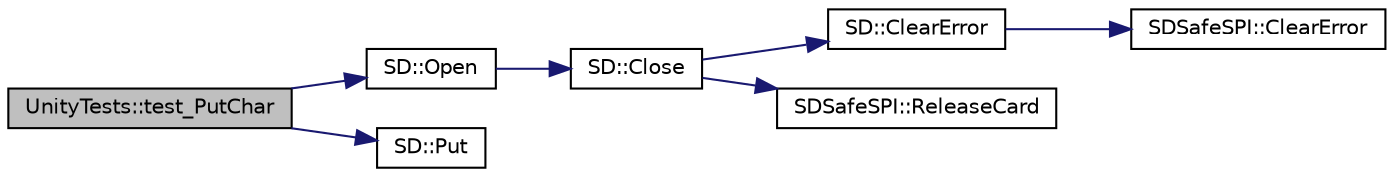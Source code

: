 digraph "UnityTests::test_PutChar"
{
  edge [fontname="Helvetica",fontsize="10",labelfontname="Helvetica",labelfontsize="10"];
  node [fontname="Helvetica",fontsize="10",shape=record];
  rankdir="LR";
  Node1 [label="UnityTests::test_PutChar",height=0.2,width=0.4,color="black", fillcolor="grey75", style="filled" fontcolor="black"];
  Node1 -> Node2 [color="midnightblue",fontsize="10",style="solid",fontname="Helvetica"];
  Node2 [label="SD::Open",height=0.2,width=0.4,color="black", fillcolor="white", style="filled",URL="$classSD.html#a95cbb406b7742bd4daf2438aff9b15d3",tooltip="Close any currently open file, and open a new one with the given file name and mode."];
  Node2 -> Node3 [color="midnightblue",fontsize="10",style="solid",fontname="Helvetica"];
  Node3 [label="SD::Close",height=0.2,width=0.4,color="black", fillcolor="white", style="filled",URL="$classSD.html#a3565db73bb04735026ed9ce454eb52eb",tooltip="Flush and close the currently open file if any."];
  Node3 -> Node4 [color="midnightblue",fontsize="10",style="solid",fontname="Helvetica"];
  Node4 [label="SD::ClearError",height=0.2,width=0.4,color="black", fillcolor="white", style="filled",URL="$classSD.html#ae3d681225cee64a2c7c1722f1cd9b23a",tooltip="Resets the error flag to kNoError."];
  Node4 -> Node5 [color="midnightblue",fontsize="10",style="solid",fontname="Helvetica"];
  Node5 [label="SDSafeSPI::ClearError",height=0.2,width=0.4,color="black", fillcolor="white", style="filled",URL="$classSDSafeSPI.html#a4608c282f5225c559fa836d9867e6e81",tooltip="Resets the error flag to kNoError."];
  Node3 -> Node6 [color="midnightblue",fontsize="10",style="solid",fontname="Helvetica"];
  Node6 [label="SDSafeSPI::ReleaseCard",height=0.2,width=0.4,color="black", fillcolor="white", style="filled",URL="$classSDSafeSPI.html#ae74174a2ead99e536e2942feb9019b76",tooltip="Release the SPI bus and allow other devices to use it."];
  Node1 -> Node7 [color="midnightblue",fontsize="10",style="solid",fontname="Helvetica"];
  Node7 [label="SD::Put",height=0.2,width=0.4,color="black", fillcolor="white", style="filled",URL="$classSD.html#acfe73fe276680c165b8fd211cd88890b",tooltip="Write a single character to the file."];
}
